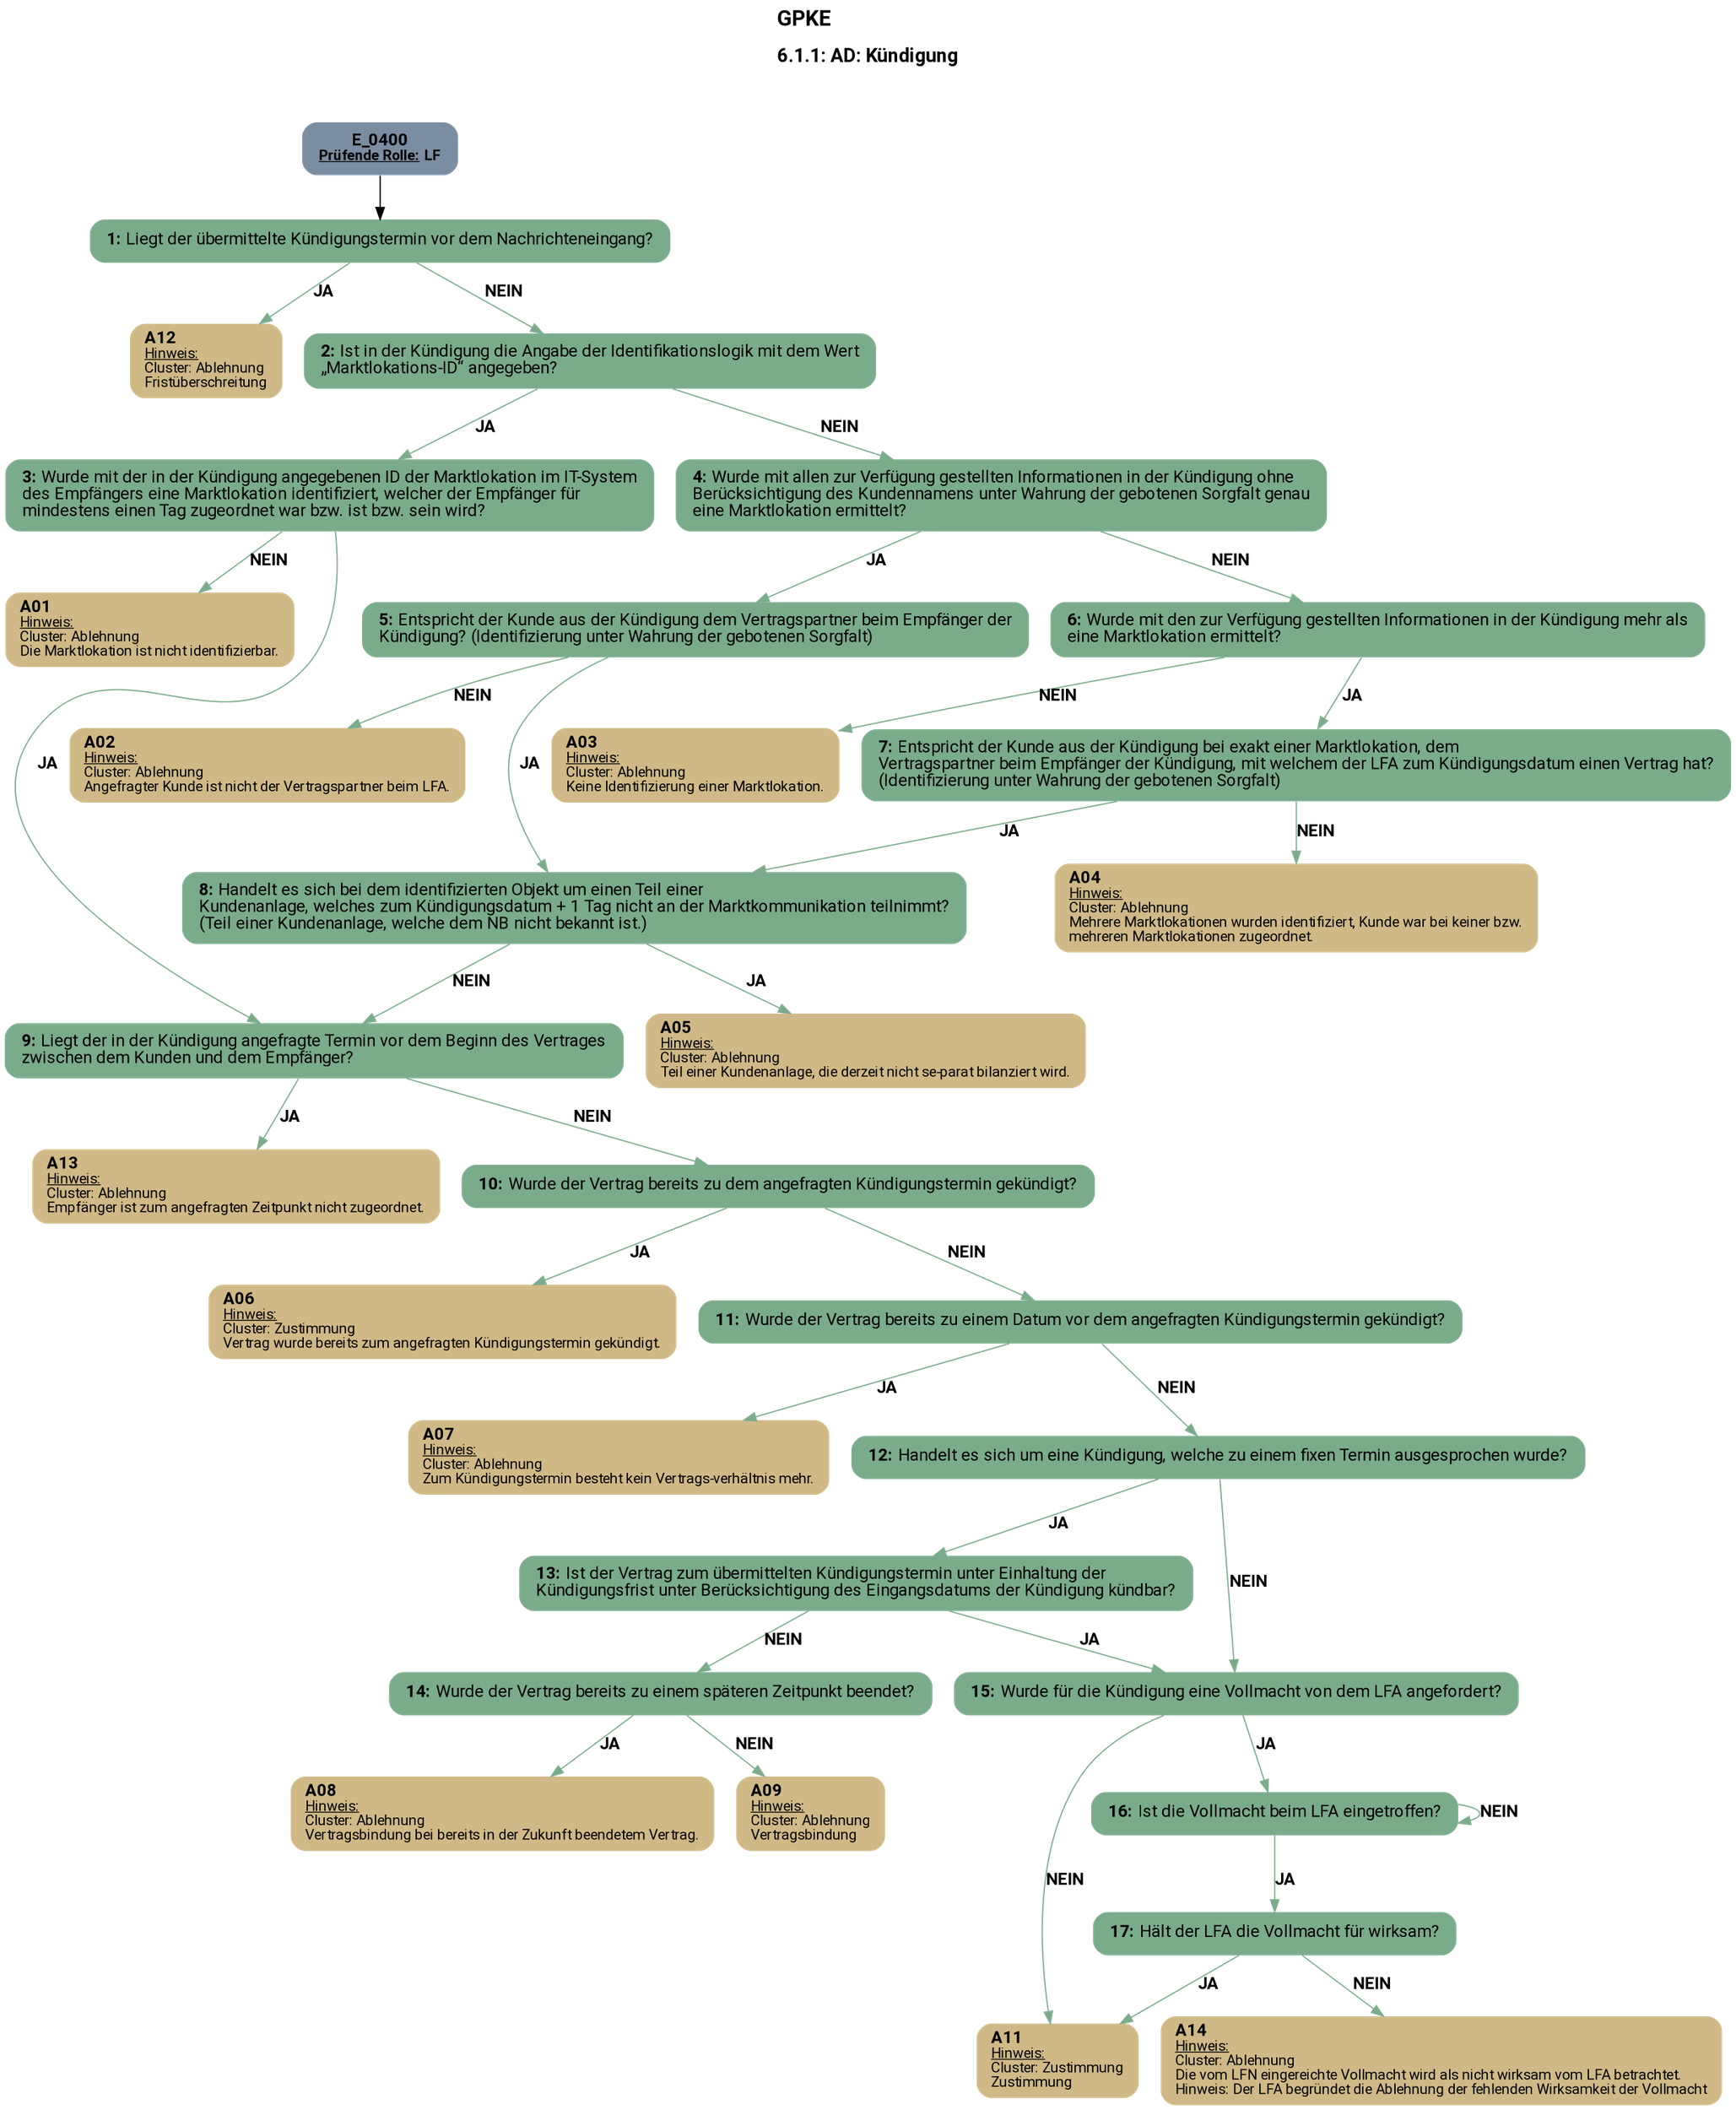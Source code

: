 digraph D {
    labelloc="t";
    label=<<B><FONT POINT-SIZE="18">GPKE</FONT></B><BR align="left"/><BR/><B><FONT POINT-SIZE="16">6.1.1: AD: Kündigung</FONT></B><BR align="left"/><BR/><BR/><BR/>>;
    ratio="compress";
    concentrate=true;
    pack=true;
    rankdir=TB;
    packmode="array";
    size="20,20";
    "Start" [margin="0.2,0.12", shape=box, style="filled,rounded", penwidth=0.0, fillcolor="#7a8da1", label=<<B>E_0400</B><BR align="center"/><FONT point-size="12"><B><U>Prüfende Rolle:</U> LF</B></FONT><BR align="center"/>>, fontname="Roboto, sans-serif"];
    "1" [margin="0.2,0.12", shape=box, style="filled,rounded", penwidth=0.0, fillcolor="#7aab8a", label=<<B>1: </B>Liegt der übermittelte Kündigungstermin vor dem Nachrichteneingang?<BR align="left"/>>, fontname="Roboto, sans-serif"];
    "A12" [margin="0.17,0.08", shape=box, style="filled,rounded", penwidth=0.0, fillcolor="#cfb986", label=<<B>A12</B><BR align="left"/><FONT point-size="12"><U>Hinweis:</U><BR align="left"/>Cluster: Ablehnung<BR align="left"/>Fristüberschreitung<BR align="left"/></FONT>>, fontname="Roboto, sans-serif"];
    "2" [margin="0.2,0.12", shape=box, style="filled,rounded", penwidth=0.0, fillcolor="#7aab8a", label=<<B>2: </B>Ist in der Kündigung die Angabe der Identifikationslogik mit dem Wert<BR align="left"/>„Marktlokations-ID“ angegeben?<BR align="left"/>>, fontname="Roboto, sans-serif"];
    "3" [margin="0.2,0.12", shape=box, style="filled,rounded", penwidth=0.0, fillcolor="#7aab8a", label=<<B>3: </B>Wurde mit der in der Kündigung angegebenen ID der Marktlokation im IT-System<BR align="left"/>des Empfängers eine Marktlokation identifiziert, welcher der Empfänger für<BR align="left"/>mindestens einen Tag zugeordnet war bzw. ist bzw. sein wird?<BR align="left"/>>, fontname="Roboto, sans-serif"];
    "A01" [margin="0.17,0.08", shape=box, style="filled,rounded", penwidth=0.0, fillcolor="#cfb986", label=<<B>A01</B><BR align="left"/><FONT point-size="12"><U>Hinweis:</U><BR align="left"/>Cluster: Ablehnung<BR align="left"/>Die Marktlokation ist nicht identifizierbar.<BR align="left"/></FONT>>, fontname="Roboto, sans-serif"];
    "4" [margin="0.2,0.12", shape=box, style="filled,rounded", penwidth=0.0, fillcolor="#7aab8a", label=<<B>4: </B>Wurde mit allen zur Verfügung gestellten Informationen in der Kündigung ohne<BR align="left"/>Berücksichtigung des Kundennamens unter Wahrung der gebotenen Sorgfalt genau<BR align="left"/>eine Marktlokation ermittelt?<BR align="left"/>>, fontname="Roboto, sans-serif"];
    "5" [margin="0.2,0.12", shape=box, style="filled,rounded", penwidth=0.0, fillcolor="#7aab8a", label=<<B>5: </B>Entspricht der Kunde aus der Kündigung dem Vertragspartner beim Empfänger der<BR align="left"/>Kündigung? (Identifizierung unter Wahrung der gebotenen Sorgfalt)<BR align="left"/>>, fontname="Roboto, sans-serif"];
    "A02" [margin="0.17,0.08", shape=box, style="filled,rounded", penwidth=0.0, fillcolor="#cfb986", label=<<B>A02</B><BR align="left"/><FONT point-size="12"><U>Hinweis:</U><BR align="left"/>Cluster: Ablehnung<BR align="left"/>Angefragter Kunde ist nicht der Vertragspartner beim LFA.<BR align="left"/></FONT>>, fontname="Roboto, sans-serif"];
    "6" [margin="0.2,0.12", shape=box, style="filled,rounded", penwidth=0.0, fillcolor="#7aab8a", label=<<B>6: </B>Wurde mit den zur Verfügung gestellten Informationen in der Kündigung mehr als<BR align="left"/>eine Marktlokation ermittelt?<BR align="left"/>>, fontname="Roboto, sans-serif"];
    "A03" [margin="0.17,0.08", shape=box, style="filled,rounded", penwidth=0.0, fillcolor="#cfb986", label=<<B>A03</B><BR align="left"/><FONT point-size="12"><U>Hinweis:</U><BR align="left"/>Cluster: Ablehnung<BR align="left"/>Keine Identifizierung einer Marktlokation.<BR align="left"/></FONT>>, fontname="Roboto, sans-serif"];
    "7" [margin="0.2,0.12", shape=box, style="filled,rounded", penwidth=0.0, fillcolor="#7aab8a", label=<<B>7: </B>Entspricht der Kunde aus der Kündigung bei exakt einer Marktlokation, dem<BR align="left"/>Vertragspartner beim Empfänger der Kündigung, mit welchem der LFA zum Kündigungsdatum einen Vertrag hat?<BR align="left"/>(Identifizierung unter Wahrung der gebotenen Sorgfalt)<BR align="left"/>>, fontname="Roboto, sans-serif"];
    "A04" [margin="0.17,0.08", shape=box, style="filled,rounded", penwidth=0.0, fillcolor="#cfb986", label=<<B>A04</B><BR align="left"/><FONT point-size="12"><U>Hinweis:</U><BR align="left"/>Cluster: Ablehnung<BR align="left"/>Mehrere Marktlokationen wurden identifiziert, Kunde war bei keiner bzw.<BR align="left"/>mehreren Marktlokationen zugeordnet.<BR align="left"/></FONT>>, fontname="Roboto, sans-serif"];
    "8" [margin="0.2,0.12", shape=box, style="filled,rounded", penwidth=0.0, fillcolor="#7aab8a", label=<<B>8: </B>Handelt es sich bei dem identifizierten Objekt um einen Teil einer<BR align="left"/>Kundenanlage, welches zum Kündigungsdatum + 1 Tag nicht an der Marktkommunikation teilnimmt?<BR align="left"/>(Teil einer Kundenanlage, welche dem NB nicht bekannt ist.)<BR align="left"/>>, fontname="Roboto, sans-serif"];
    "A05" [margin="0.17,0.08", shape=box, style="filled,rounded", penwidth=0.0, fillcolor="#cfb986", label=<<B>A05</B><BR align="left"/><FONT point-size="12"><U>Hinweis:</U><BR align="left"/>Cluster: Ablehnung<BR align="left"/>Teil einer Kundenanlage, die derzeit nicht se-parat bilanziert wird.<BR align="left"/></FONT>>, fontname="Roboto, sans-serif"];
    "9" [margin="0.2,0.12", shape=box, style="filled,rounded", penwidth=0.0, fillcolor="#7aab8a", label=<<B>9: </B>Liegt der in der Kündigung angefragte Termin vor dem Beginn des Vertrages<BR align="left"/>zwischen dem Kunden und dem Empfänger?<BR align="left"/>>, fontname="Roboto, sans-serif"];
    "A13" [margin="0.17,0.08", shape=box, style="filled,rounded", penwidth=0.0, fillcolor="#cfb986", label=<<B>A13</B><BR align="left"/><FONT point-size="12"><U>Hinweis:</U><BR align="left"/>Cluster: Ablehnung<BR align="left"/>Empfänger ist zum angefragten Zeitpunkt nicht zugeordnet.<BR align="left"/></FONT>>, fontname="Roboto, sans-serif"];
    "10" [margin="0.2,0.12", shape=box, style="filled,rounded", penwidth=0.0, fillcolor="#7aab8a", label=<<B>10: </B>Wurde der Vertrag bereits zu dem angefragten Kündigungstermin gekündigt?<BR align="left"/>>, fontname="Roboto, sans-serif"];
    "A06" [margin="0.17,0.08", shape=box, style="filled,rounded", penwidth=0.0, fillcolor="#cfb986", label=<<B>A06</B><BR align="left"/><FONT point-size="12"><U>Hinweis:</U><BR align="left"/>Cluster: Zustimmung<BR align="left"/>Vertrag wurde bereits zum angefragten Kündigungstermin gekündigt.<BR align="left"/></FONT>>, fontname="Roboto, sans-serif"];
    "11" [margin="0.2,0.12", shape=box, style="filled,rounded", penwidth=0.0, fillcolor="#7aab8a", label=<<B>11: </B>Wurde der Vertrag bereits zu einem Datum vor dem angefragten Kündigungstermin gekündigt?<BR align="left"/>>, fontname="Roboto, sans-serif"];
    "A07" [margin="0.17,0.08", shape=box, style="filled,rounded", penwidth=0.0, fillcolor="#cfb986", label=<<B>A07</B><BR align="left"/><FONT point-size="12"><U>Hinweis:</U><BR align="left"/>Cluster: Ablehnung<BR align="left"/>Zum Kündigungstermin besteht kein Vertrags-verhältnis mehr.<BR align="left"/></FONT>>, fontname="Roboto, sans-serif"];
    "12" [margin="0.2,0.12", shape=box, style="filled,rounded", penwidth=0.0, fillcolor="#7aab8a", label=<<B>12: </B>Handelt es sich um eine Kündigung, welche zu einem fixen Termin ausgesprochen wurde?<BR align="left"/>>, fontname="Roboto, sans-serif"];
    "13" [margin="0.2,0.12", shape=box, style="filled,rounded", penwidth=0.0, fillcolor="#7aab8a", label=<<B>13: </B>Ist der Vertrag zum übermittelten Kündigungstermin unter Einhaltung der<BR align="left"/>Kündigungsfrist unter Berücksichtigung des Eingangsdatums der Kündigung kündbar?<BR align="left"/>>, fontname="Roboto, sans-serif"];
    "14" [margin="0.2,0.12", shape=box, style="filled,rounded", penwidth=0.0, fillcolor="#7aab8a", label=<<B>14: </B>Wurde der Vertrag bereits zu einem späteren Zeitpunkt beendet?<BR align="left"/>>, fontname="Roboto, sans-serif"];
    "A08" [margin="0.17,0.08", shape=box, style="filled,rounded", penwidth=0.0, fillcolor="#cfb986", label=<<B>A08</B><BR align="left"/><FONT point-size="12"><U>Hinweis:</U><BR align="left"/>Cluster: Ablehnung<BR align="left"/>Vertragsbindung bei bereits in der Zukunft beendetem Vertrag.<BR align="left"/></FONT>>, fontname="Roboto, sans-serif"];
    "A09" [margin="0.17,0.08", shape=box, style="filled,rounded", penwidth=0.0, fillcolor="#cfb986", label=<<B>A09</B><BR align="left"/><FONT point-size="12"><U>Hinweis:</U><BR align="left"/>Cluster: Ablehnung<BR align="left"/>Vertragsbindung<BR align="left"/></FONT>>, fontname="Roboto, sans-serif"];
    "15" [margin="0.2,0.12", shape=box, style="filled,rounded", penwidth=0.0, fillcolor="#7aab8a", label=<<B>15: </B>Wurde für die Kündigung eine Vollmacht von dem LFA angefordert?<BR align="left"/>>, fontname="Roboto, sans-serif"];
    "A11" [margin="0.17,0.08", shape=box, style="filled,rounded", penwidth=0.0, fillcolor="#cfb986", label=<<B>A11</B><BR align="left"/><FONT point-size="12"><U>Hinweis:</U><BR align="left"/>Cluster: Zustimmung<BR align="left"/>Zustimmung<BR align="left"/></FONT>>, fontname="Roboto, sans-serif"];
    "16" [margin="0.2,0.12", shape=box, style="filled,rounded", penwidth=0.0, fillcolor="#7aab8a", label=<<B>16: </B>Ist die Vollmacht beim LFA eingetroffen?<BR align="left"/>>, fontname="Roboto, sans-serif"];
    "17" [margin="0.2,0.12", shape=box, style="filled,rounded", penwidth=0.0, fillcolor="#7aab8a", label=<<B>17: </B>Hält der LFA die Vollmacht für wirksam?<BR align="left"/>>, fontname="Roboto, sans-serif"];
    "A14" [margin="0.17,0.08", shape=box, style="filled,rounded", penwidth=0.0, fillcolor="#cfb986", label=<<B>A14</B><BR align="left"/><FONT point-size="12"><U>Hinweis:</U><BR align="left"/>Cluster: Ablehnung<BR align="left"/>Die vom LFN eingereichte Vollmacht wird als nicht wirksam vom LFA betrachtet.<BR align="left"/>Hinweis: Der LFA begründet die Ablehnung der fehlenden Wirksamkeit der Vollmacht<BR align="left"/></FONT>>, fontname="Roboto, sans-serif"];

    "Start" -> "1";
    "1" -> "A12" [label=<<B>JA</B>>, color="#7aab8a", fontname="Roboto, sans-serif"];
    "1" -> "2" [label=<<B>NEIN</B>>, color="#7aab8a", fontname="Roboto, sans-serif"];
    "2" -> "3" [label=<<B>JA</B>>, color="#7aab8a", fontname="Roboto, sans-serif"];
    "2" -> "4" [label=<<B>NEIN</B>>, color="#7aab8a", fontname="Roboto, sans-serif"];
    "3" -> "A01" [label=<<B>NEIN</B>>, color="#7aab8a", fontname="Roboto, sans-serif"];
    "3" -> "9" [label=<<B>JA</B>>, color="#7aab8a", fontname="Roboto, sans-serif"];
    "4" -> "6" [label=<<B>NEIN</B>>, color="#7aab8a", fontname="Roboto, sans-serif"];
    "4" -> "5" [label=<<B>JA</B>>, color="#7aab8a", fontname="Roboto, sans-serif"];
    "5" -> "A02" [label=<<B>NEIN</B>>, color="#7aab8a", fontname="Roboto, sans-serif"];
    "5" -> "8" [label=<<B>JA</B>>, color="#7aab8a", fontname="Roboto, sans-serif"];
    "6" -> "A03" [label=<<B>NEIN</B>>, color="#7aab8a", fontname="Roboto, sans-serif"];
    "6" -> "7" [label=<<B>JA</B>>, color="#7aab8a", fontname="Roboto, sans-serif"];
    "7" -> "A04" [label=<<B>NEIN</B>>, color="#7aab8a", fontname="Roboto, sans-serif"];
    "7" -> "8" [label=<<B>JA</B>>, color="#7aab8a", fontname="Roboto, sans-serif"];
    "8" -> "A05" [label=<<B>JA</B>>, color="#7aab8a", fontname="Roboto, sans-serif"];
    "8" -> "9" [label=<<B>NEIN</B>>, color="#7aab8a", fontname="Roboto, sans-serif"];
    "9" -> "A13" [label=<<B>JA</B>>, color="#7aab8a", fontname="Roboto, sans-serif"];
    "9" -> "10" [label=<<B>NEIN</B>>, color="#7aab8a", fontname="Roboto, sans-serif"];
    "10" -> "A06" [label=<<B>JA</B>>, color="#7aab8a", fontname="Roboto, sans-serif"];
    "10" -> "11" [label=<<B>NEIN</B>>, color="#7aab8a", fontname="Roboto, sans-serif"];
    "11" -> "A07" [label=<<B>JA</B>>, color="#7aab8a", fontname="Roboto, sans-serif"];
    "11" -> "12" [label=<<B>NEIN</B>>, color="#7aab8a", fontname="Roboto, sans-serif"];
    "12" -> "13" [label=<<B>JA</B>>, color="#7aab8a", fontname="Roboto, sans-serif"];
    "12" -> "15" [label=<<B>NEIN</B>>, color="#7aab8a", fontname="Roboto, sans-serif"];
    "13" -> "15" [label=<<B>JA</B>>, color="#7aab8a", fontname="Roboto, sans-serif"];
    "13" -> "14" [label=<<B>NEIN</B>>, color="#7aab8a", fontname="Roboto, sans-serif"];
    "14" -> "A08" [label=<<B>JA</B>>, color="#7aab8a", fontname="Roboto, sans-serif"];
    "14" -> "A09" [label=<<B>NEIN</B>>, color="#7aab8a", fontname="Roboto, sans-serif"];
    "15" -> "A11" [label=<<B>NEIN</B>>, color="#7aab8a", fontname="Roboto, sans-serif"];
    "15" -> "16" [label=<<B>JA</B>>, color="#7aab8a", fontname="Roboto, sans-serif"];
    "16" -> "17" [label=<<B>JA</B>>, color="#7aab8a", fontname="Roboto, sans-serif"];
    "16" -> "16" [label=<<B>NEIN</B>>, color="#7aab8a", fontname="Roboto, sans-serif"];
    "17" -> "A11" [label=<<B>JA</B>>, color="#7aab8a", fontname="Roboto, sans-serif"];
    "17" -> "A14" [label=<<B>NEIN</B>>, color="#7aab8a", fontname="Roboto, sans-serif"];

    bgcolor="transparent";
fontname="Roboto, sans-serif";
}